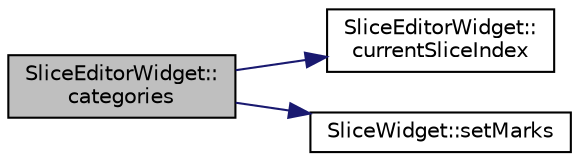 digraph "SliceEditorWidget::categories"
{
  edge [fontname="Helvetica",fontsize="10",labelfontname="Helvetica",labelfontsize="10"];
  node [fontname="Helvetica",fontsize="10",shape=record];
  rankdir="LR";
  Node8 [label="SliceEditorWidget::\lcategories",height=0.2,width=0.4,color="black", fillcolor="grey75", style="filled", fontcolor="black"];
  Node8 -> Node9 [color="midnightblue",fontsize="10",style="solid",fontname="Helvetica"];
  Node9 [label="SliceEditorWidget::\lcurrentSliceIndex",height=0.2,width=0.4,color="black", fillcolor="white", style="filled",URL="$class_slice_editor_widget.html#aa9317d9f5a389ced10c3eeb222bf706c",tooltip="Returns the slice index of type type slice. "];
  Node8 -> Node10 [color="midnightblue",fontsize="10",style="solid",fontname="Helvetica"];
  Node10 [label="SliceWidget::setMarks",height=0.2,width=0.4,color="black", fillcolor="white", style="filled",URL="$class_slice_widget.html#ad9a08cbf4e0038e5669ac00964bbe86a"];
}
